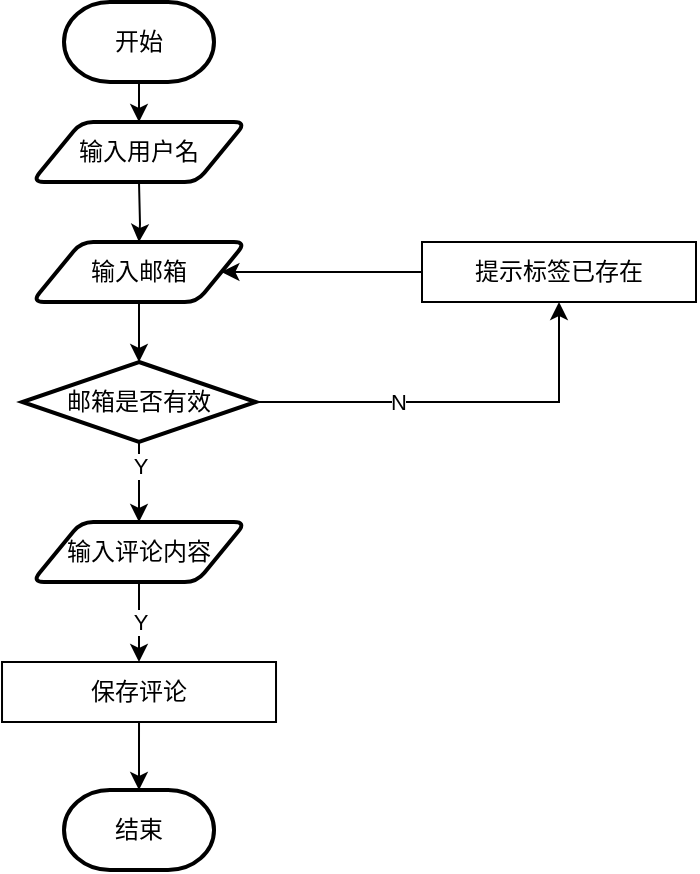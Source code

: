 <mxfile version="24.2.5" type="github">
  <diagram id="C5RBs43oDa-KdzZeNtuy" name="Page-1">
    <mxGraphModel dx="1221" dy="670" grid="1" gridSize="10" guides="1" tooltips="1" connect="1" arrows="1" fold="1" page="1" pageScale="1" pageWidth="827" pageHeight="1169" math="0" shadow="0">
      <root>
        <mxCell id="WIyWlLk6GJQsqaUBKTNV-0" />
        <mxCell id="WIyWlLk6GJQsqaUBKTNV-1" parent="WIyWlLk6GJQsqaUBKTNV-0" />
        <mxCell id="OGRZikfi58X2_mj7uKMp-0" style="edgeStyle=orthogonalEdgeStyle;rounded=0;orthogonalLoop=1;jettySize=auto;html=1;exitX=0.5;exitY=1;exitDx=0;exitDy=0;exitPerimeter=0;entryX=0.5;entryY=0;entryDx=0;entryDy=0;" edge="1" parent="WIyWlLk6GJQsqaUBKTNV-1" source="OGRZikfi58X2_mj7uKMp-1">
          <mxGeometry relative="1" as="geometry">
            <mxPoint x="328.5" y="80" as="targetPoint" />
          </mxGeometry>
        </mxCell>
        <mxCell id="OGRZikfi58X2_mj7uKMp-1" value="开始" style="strokeWidth=2;html=1;shape=mxgraph.flowchart.terminator;whiteSpace=wrap;" vertex="1" parent="WIyWlLk6GJQsqaUBKTNV-1">
          <mxGeometry x="291" y="20" width="75" height="40" as="geometry" />
        </mxCell>
        <mxCell id="OGRZikfi58X2_mj7uKMp-2" style="edgeStyle=orthogonalEdgeStyle;rounded=0;orthogonalLoop=1;jettySize=auto;html=1;" edge="1" parent="WIyWlLk6GJQsqaUBKTNV-1" target="OGRZikfi58X2_mj7uKMp-3">
          <mxGeometry relative="1" as="geometry">
            <mxPoint x="328.5" y="110" as="sourcePoint" />
          </mxGeometry>
        </mxCell>
        <mxCell id="OGRZikfi58X2_mj7uKMp-3" value="输入邮箱" style="shape=parallelogram;html=1;strokeWidth=2;perimeter=parallelogramPerimeter;whiteSpace=wrap;rounded=1;arcSize=12;size=0.23;" vertex="1" parent="WIyWlLk6GJQsqaUBKTNV-1">
          <mxGeometry x="275" y="140" width="107" height="30" as="geometry" />
        </mxCell>
        <mxCell id="OGRZikfi58X2_mj7uKMp-4" style="edgeStyle=orthogonalEdgeStyle;rounded=0;orthogonalLoop=1;jettySize=auto;html=1;entryX=0.5;entryY=0;entryDx=0;entryDy=0;entryPerimeter=0;" edge="1" parent="WIyWlLk6GJQsqaUBKTNV-1" source="OGRZikfi58X2_mj7uKMp-8">
          <mxGeometry relative="1" as="geometry">
            <mxPoint x="328.505" y="280" as="targetPoint" />
          </mxGeometry>
        </mxCell>
        <mxCell id="OGRZikfi58X2_mj7uKMp-5" value="Y" style="edgeLabel;html=1;align=center;verticalAlign=middle;resizable=0;points=[];" vertex="1" connectable="0" parent="OGRZikfi58X2_mj7uKMp-4">
          <mxGeometry x="-0.422" relative="1" as="geometry">
            <mxPoint as="offset" />
          </mxGeometry>
        </mxCell>
        <mxCell id="OGRZikfi58X2_mj7uKMp-6" style="edgeStyle=orthogonalEdgeStyle;rounded=0;orthogonalLoop=1;jettySize=auto;html=1;exitX=1;exitY=0.5;exitDx=0;exitDy=0;exitPerimeter=0;entryX=0.5;entryY=1;entryDx=0;entryDy=0;" edge="1" parent="WIyWlLk6GJQsqaUBKTNV-1" source="OGRZikfi58X2_mj7uKMp-8" target="OGRZikfi58X2_mj7uKMp-15">
          <mxGeometry relative="1" as="geometry" />
        </mxCell>
        <mxCell id="OGRZikfi58X2_mj7uKMp-7" value="N" style="edgeLabel;html=1;align=center;verticalAlign=middle;resizable=0;points=[];" vertex="1" connectable="0" parent="OGRZikfi58X2_mj7uKMp-6">
          <mxGeometry x="-0.298" y="-5" relative="1" as="geometry">
            <mxPoint y="-5" as="offset" />
          </mxGeometry>
        </mxCell>
        <mxCell id="OGRZikfi58X2_mj7uKMp-8" value="邮箱是否有效" style="strokeWidth=2;html=1;shape=mxgraph.flowchart.decision;whiteSpace=wrap;" vertex="1" parent="WIyWlLk6GJQsqaUBKTNV-1">
          <mxGeometry x="270.13" y="200" width="116.75" height="40" as="geometry" />
        </mxCell>
        <mxCell id="OGRZikfi58X2_mj7uKMp-9" style="edgeStyle=orthogonalEdgeStyle;rounded=0;orthogonalLoop=1;jettySize=auto;html=1;entryX=0.5;entryY=0;entryDx=0;entryDy=0;entryPerimeter=0;" edge="1" parent="WIyWlLk6GJQsqaUBKTNV-1" source="OGRZikfi58X2_mj7uKMp-3" target="OGRZikfi58X2_mj7uKMp-8">
          <mxGeometry relative="1" as="geometry" />
        </mxCell>
        <mxCell id="OGRZikfi58X2_mj7uKMp-10" style="edgeStyle=orthogonalEdgeStyle;rounded=0;orthogonalLoop=1;jettySize=auto;html=1;exitX=0.5;exitY=1;exitDx=0;exitDy=0;" edge="1" parent="WIyWlLk6GJQsqaUBKTNV-1" source="OGRZikfi58X2_mj7uKMp-18" target="OGRZikfi58X2_mj7uKMp-13">
          <mxGeometry relative="1" as="geometry">
            <mxPoint x="328.505" y="320" as="sourcePoint" />
          </mxGeometry>
        </mxCell>
        <mxCell id="OGRZikfi58X2_mj7uKMp-11" value="Y" style="edgeLabel;html=1;align=center;verticalAlign=middle;resizable=0;points=[];" vertex="1" connectable="0" parent="OGRZikfi58X2_mj7uKMp-10">
          <mxGeometry x="0.28" y="-1" relative="1" as="geometry">
            <mxPoint x="1" y="-6" as="offset" />
          </mxGeometry>
        </mxCell>
        <mxCell id="OGRZikfi58X2_mj7uKMp-12" style="edgeStyle=orthogonalEdgeStyle;rounded=0;orthogonalLoop=1;jettySize=auto;html=1;exitX=0.5;exitY=1;exitDx=0;exitDy=0;" edge="1" parent="WIyWlLk6GJQsqaUBKTNV-1" source="OGRZikfi58X2_mj7uKMp-13" target="OGRZikfi58X2_mj7uKMp-16">
          <mxGeometry relative="1" as="geometry" />
        </mxCell>
        <mxCell id="OGRZikfi58X2_mj7uKMp-13" value="保存评论" style="rounded=0;whiteSpace=wrap;html=1;" vertex="1" parent="WIyWlLk6GJQsqaUBKTNV-1">
          <mxGeometry x="260.01" y="350" width="137" height="30" as="geometry" />
        </mxCell>
        <mxCell id="OGRZikfi58X2_mj7uKMp-14" style="edgeStyle=orthogonalEdgeStyle;rounded=0;orthogonalLoop=1;jettySize=auto;html=1;entryX=1;entryY=0.5;entryDx=0;entryDy=0;" edge="1" parent="WIyWlLk6GJQsqaUBKTNV-1" source="OGRZikfi58X2_mj7uKMp-15" target="OGRZikfi58X2_mj7uKMp-3">
          <mxGeometry relative="1" as="geometry">
            <Array as="points">
              <mxPoint x="479" y="155" />
            </Array>
          </mxGeometry>
        </mxCell>
        <mxCell id="OGRZikfi58X2_mj7uKMp-15" value="提示标签已存在" style="rounded=0;whiteSpace=wrap;html=1;" vertex="1" parent="WIyWlLk6GJQsqaUBKTNV-1">
          <mxGeometry x="470" y="140" width="137" height="30" as="geometry" />
        </mxCell>
        <mxCell id="OGRZikfi58X2_mj7uKMp-16" value="结束" style="strokeWidth=2;html=1;shape=mxgraph.flowchart.terminator;whiteSpace=wrap;" vertex="1" parent="WIyWlLk6GJQsqaUBKTNV-1">
          <mxGeometry x="291.01" y="414" width="75" height="40" as="geometry" />
        </mxCell>
        <mxCell id="OGRZikfi58X2_mj7uKMp-17" value="输入用户名" style="shape=parallelogram;html=1;strokeWidth=2;perimeter=parallelogramPerimeter;whiteSpace=wrap;rounded=1;arcSize=12;size=0.23;" vertex="1" parent="WIyWlLk6GJQsqaUBKTNV-1">
          <mxGeometry x="275" y="80" width="107" height="30" as="geometry" />
        </mxCell>
        <mxCell id="OGRZikfi58X2_mj7uKMp-18" value="输入评论内容" style="shape=parallelogram;html=1;strokeWidth=2;perimeter=parallelogramPerimeter;whiteSpace=wrap;rounded=1;arcSize=12;size=0.23;" vertex="1" parent="WIyWlLk6GJQsqaUBKTNV-1">
          <mxGeometry x="275" y="280" width="107" height="30" as="geometry" />
        </mxCell>
      </root>
    </mxGraphModel>
  </diagram>
</mxfile>
